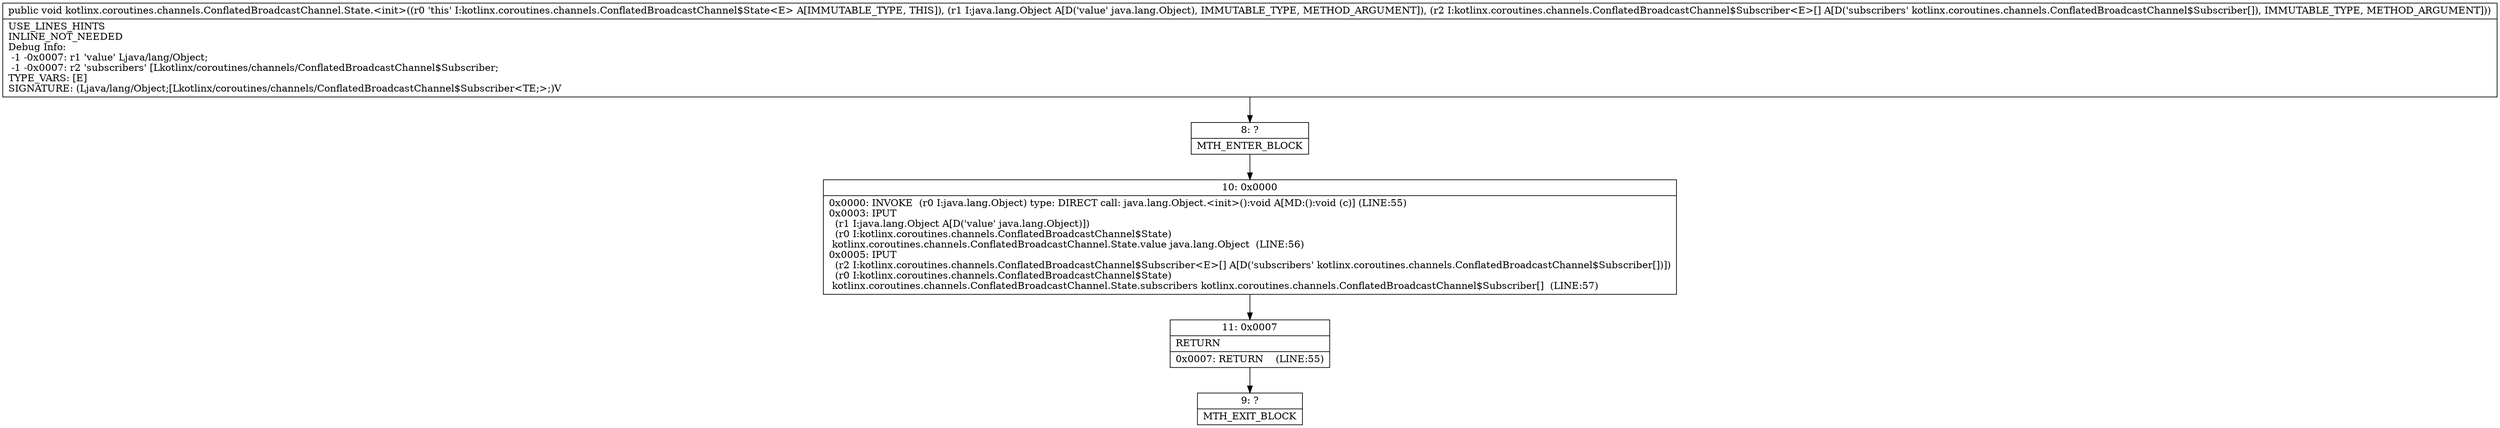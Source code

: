 digraph "CFG forkotlinx.coroutines.channels.ConflatedBroadcastChannel.State.\<init\>(Ljava\/lang\/Object;[Lkotlinx\/coroutines\/channels\/ConflatedBroadcastChannel$Subscriber;)V" {
Node_8 [shape=record,label="{8\:\ ?|MTH_ENTER_BLOCK\l}"];
Node_10 [shape=record,label="{10\:\ 0x0000|0x0000: INVOKE  (r0 I:java.lang.Object) type: DIRECT call: java.lang.Object.\<init\>():void A[MD:():void (c)] (LINE:55)\l0x0003: IPUT  \l  (r1 I:java.lang.Object A[D('value' java.lang.Object)])\l  (r0 I:kotlinx.coroutines.channels.ConflatedBroadcastChannel$State)\l kotlinx.coroutines.channels.ConflatedBroadcastChannel.State.value java.lang.Object  (LINE:56)\l0x0005: IPUT  \l  (r2 I:kotlinx.coroutines.channels.ConflatedBroadcastChannel$Subscriber\<E\>[] A[D('subscribers' kotlinx.coroutines.channels.ConflatedBroadcastChannel$Subscriber[])])\l  (r0 I:kotlinx.coroutines.channels.ConflatedBroadcastChannel$State)\l kotlinx.coroutines.channels.ConflatedBroadcastChannel.State.subscribers kotlinx.coroutines.channels.ConflatedBroadcastChannel$Subscriber[]  (LINE:57)\l}"];
Node_11 [shape=record,label="{11\:\ 0x0007|RETURN\l|0x0007: RETURN    (LINE:55)\l}"];
Node_9 [shape=record,label="{9\:\ ?|MTH_EXIT_BLOCK\l}"];
MethodNode[shape=record,label="{public void kotlinx.coroutines.channels.ConflatedBroadcastChannel.State.\<init\>((r0 'this' I:kotlinx.coroutines.channels.ConflatedBroadcastChannel$State\<E\> A[IMMUTABLE_TYPE, THIS]), (r1 I:java.lang.Object A[D('value' java.lang.Object), IMMUTABLE_TYPE, METHOD_ARGUMENT]), (r2 I:kotlinx.coroutines.channels.ConflatedBroadcastChannel$Subscriber\<E\>[] A[D('subscribers' kotlinx.coroutines.channels.ConflatedBroadcastChannel$Subscriber[]), IMMUTABLE_TYPE, METHOD_ARGUMENT]))  | USE_LINES_HINTS\lINLINE_NOT_NEEDED\lDebug Info:\l  \-1 \-0x0007: r1 'value' Ljava\/lang\/Object;\l  \-1 \-0x0007: r2 'subscribers' [Lkotlinx\/coroutines\/channels\/ConflatedBroadcastChannel$Subscriber;\lTYPE_VARS: [E]\lSIGNATURE: (Ljava\/lang\/Object;[Lkotlinx\/coroutines\/channels\/ConflatedBroadcastChannel$Subscriber\<TE;\>;)V\l}"];
MethodNode -> Node_8;Node_8 -> Node_10;
Node_10 -> Node_11;
Node_11 -> Node_9;
}

